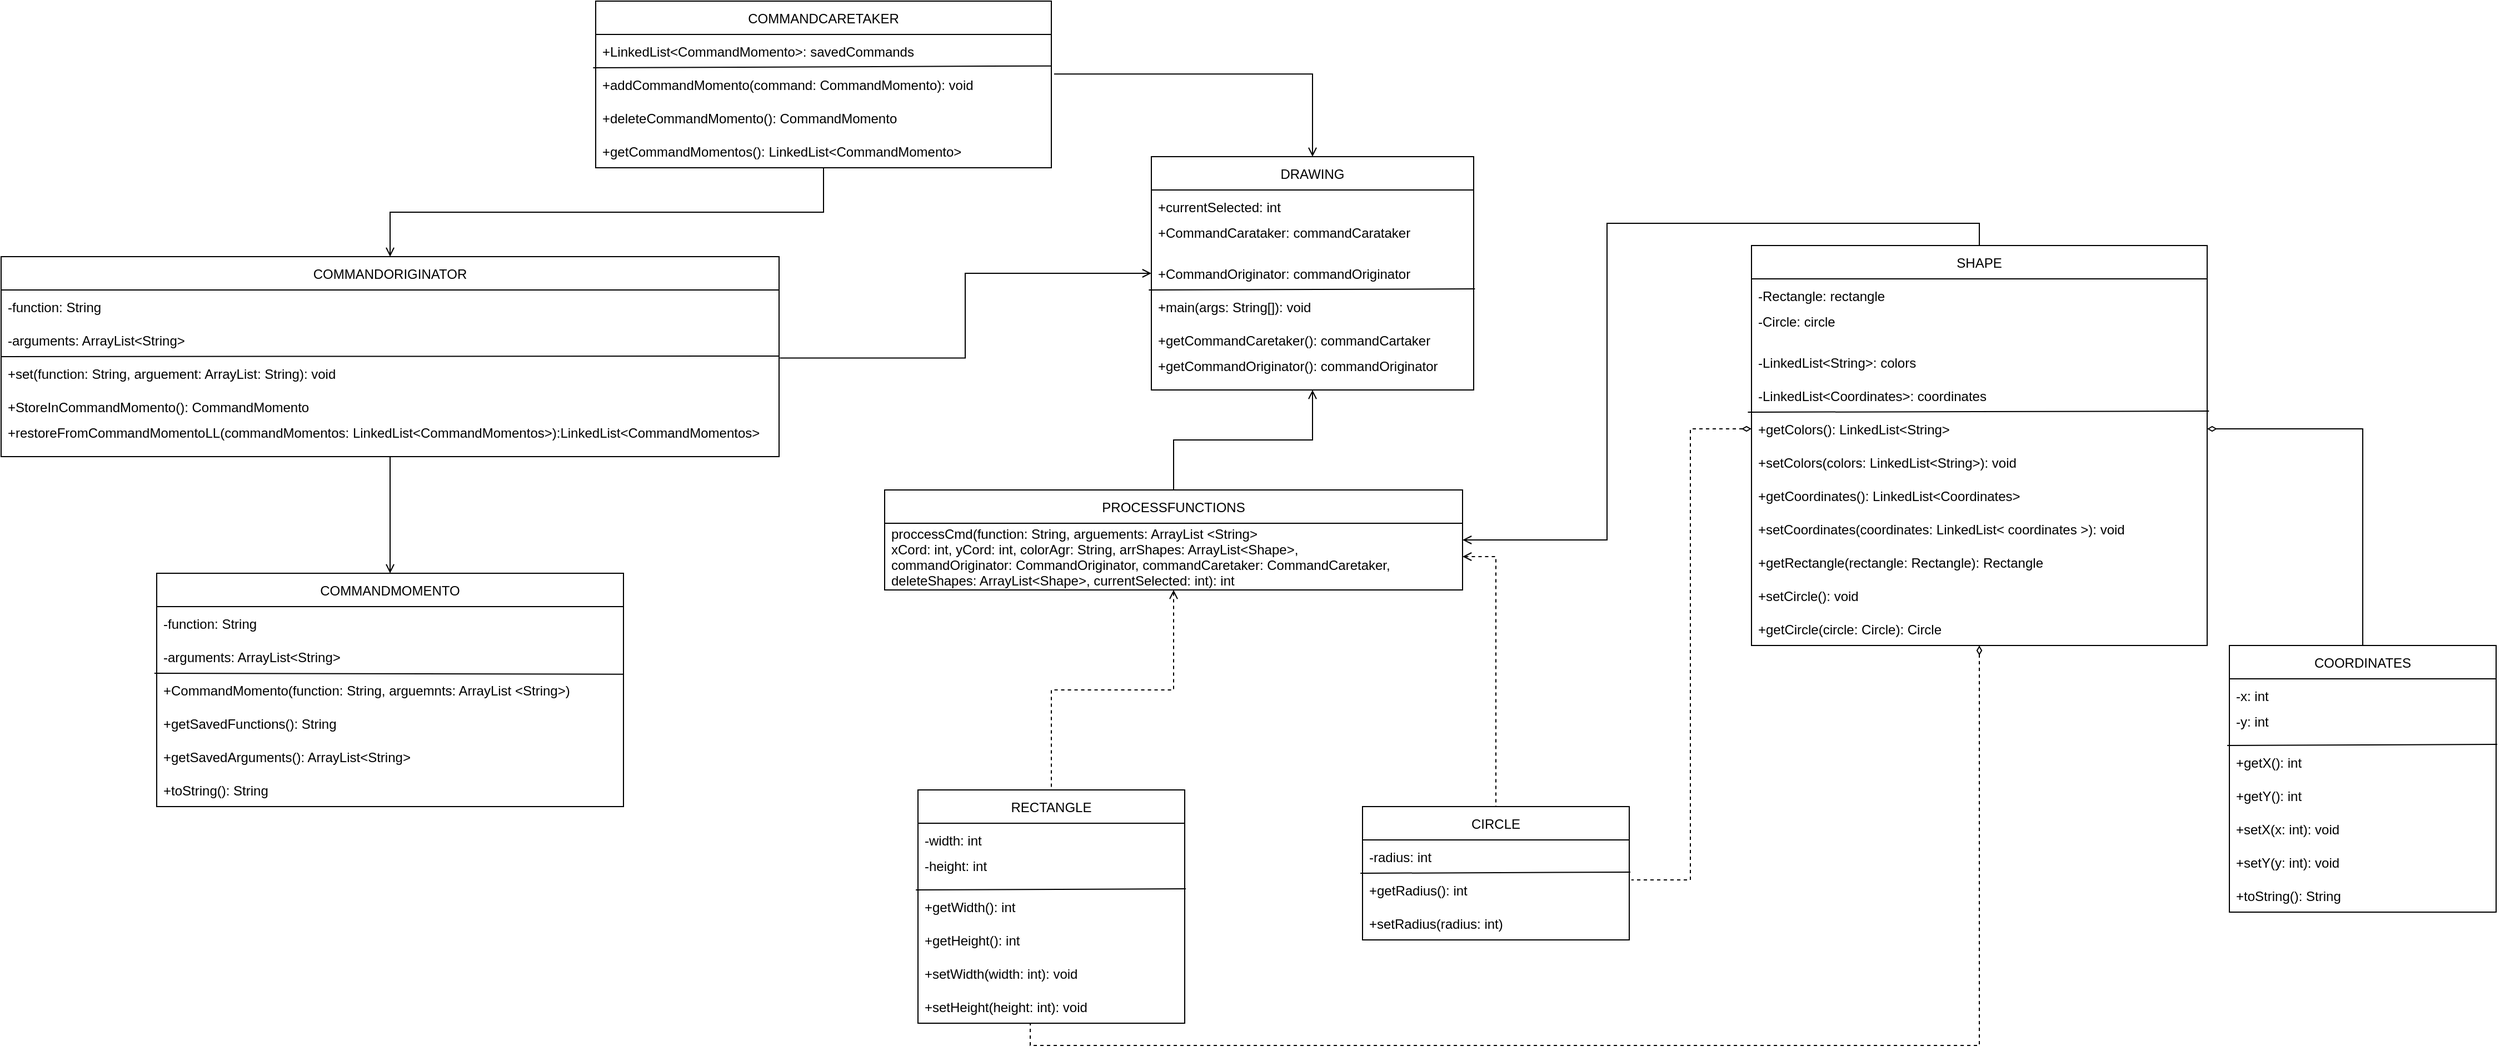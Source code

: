 <mxfile version="15.7.0" type="device"><diagram id="Oed6RpOCKVUtXJFN_Rqo" name="Page-1"><mxGraphModel dx="3604" dy="2866" grid="1" gridSize="10" guides="1" tooltips="1" connect="1" arrows="1" fold="1" page="1" pageScale="1" pageWidth="850" pageHeight="1100" math="0" shadow="0"><root><mxCell id="0"/><mxCell id="1" parent="0"/><mxCell id="fHfwH7818WZ1qeaYBDBH-21" style="edgeStyle=orthogonalEdgeStyle;rounded=0;orthogonalLoop=1;jettySize=auto;html=1;entryX=0.5;entryY=0;entryDx=0;entryDy=0;startArrow=open;startFill=0;endArrow=none;endFill=0;" edge="1" parent="1" source="fHfwH7818WZ1qeaYBDBH-1" target="fHfwH7818WZ1qeaYBDBH-13"><mxGeometry relative="1" as="geometry"/></mxCell><mxCell id="fHfwH7818WZ1qeaYBDBH-88" style="edgeStyle=orthogonalEdgeStyle;rounded=0;orthogonalLoop=1;jettySize=auto;html=1;entryX=1.006;entryY=0.186;entryDx=0;entryDy=0;entryPerimeter=0;startArrow=open;startFill=0;endArrow=none;endFill=0;" edge="1" parent="1" source="fHfwH7818WZ1qeaYBDBH-1" target="fHfwH7818WZ1qeaYBDBH-77"><mxGeometry relative="1" as="geometry"/></mxCell><mxCell id="fHfwH7818WZ1qeaYBDBH-124" style="edgeStyle=orthogonalEdgeStyle;rounded=0;orthogonalLoop=1;jettySize=auto;html=1;entryX=1.001;entryY=0.041;entryDx=0;entryDy=0;entryPerimeter=0;startArrow=open;startFill=0;endArrow=none;endFill=0;" edge="1" parent="1" source="fHfwH7818WZ1qeaYBDBH-1" target="fHfwH7818WZ1qeaYBDBH-104"><mxGeometry relative="1" as="geometry"/></mxCell><mxCell id="fHfwH7818WZ1qeaYBDBH-1" value="DRAWING" style="swimlane;fontStyle=0;childLayout=stackLayout;horizontal=1;startSize=30;horizontalStack=0;resizeParent=1;resizeParentMax=0;resizeLast=0;collapsible=1;marginBottom=0;" vertex="1" parent="1"><mxGeometry x="260" y="70" width="290" height="210" as="geometry"/></mxCell><mxCell id="fHfwH7818WZ1qeaYBDBH-2" value="+currentSelected: int" style="text;strokeColor=none;fillColor=none;align=left;verticalAlign=middle;spacingLeft=4;spacingRight=4;overflow=hidden;points=[[0,0.5],[1,0.5]];portConstraint=eastwest;rotatable=0;" vertex="1" parent="fHfwH7818WZ1qeaYBDBH-1"><mxGeometry y="30" width="290" height="30" as="geometry"/></mxCell><mxCell id="fHfwH7818WZ1qeaYBDBH-3" value="+CommandCarataker: commandCarataker&#10; " style="text;strokeColor=none;fillColor=none;align=left;verticalAlign=middle;spacingLeft=4;spacingRight=4;overflow=hidden;points=[[0,0.5],[1,0.5]];portConstraint=eastwest;rotatable=0;" vertex="1" parent="fHfwH7818WZ1qeaYBDBH-1"><mxGeometry y="60" width="290" height="30" as="geometry"/></mxCell><mxCell id="fHfwH7818WZ1qeaYBDBH-8" value="+CommandOriginator: commandOriginator" style="text;strokeColor=none;fillColor=none;align=left;verticalAlign=middle;spacingLeft=4;spacingRight=4;overflow=hidden;points=[[0,0.5],[1,0.5]];portConstraint=eastwest;rotatable=0;" vertex="1" parent="fHfwH7818WZ1qeaYBDBH-1"><mxGeometry y="90" width="290" height="30" as="geometry"/></mxCell><mxCell id="fHfwH7818WZ1qeaYBDBH-11" value="" style="endArrow=none;html=1;rounded=0;exitX=-0.008;exitY=0;exitDx=0;exitDy=0;exitPerimeter=0;entryX=1.004;entryY=-0.033;entryDx=0;entryDy=0;entryPerimeter=0;" edge="1" parent="fHfwH7818WZ1qeaYBDBH-1" source="fHfwH7818WZ1qeaYBDBH-9" target="fHfwH7818WZ1qeaYBDBH-9"><mxGeometry width="50" height="50" relative="1" as="geometry"><mxPoint y="170" as="sourcePoint"/><mxPoint x="50" y="120" as="targetPoint"/></mxGeometry></mxCell><mxCell id="fHfwH7818WZ1qeaYBDBH-9" value="+main(args: String[]): void" style="text;strokeColor=none;fillColor=none;align=left;verticalAlign=middle;spacingLeft=4;spacingRight=4;overflow=hidden;points=[[0,0.5],[1,0.5]];portConstraint=eastwest;rotatable=0;" vertex="1" parent="fHfwH7818WZ1qeaYBDBH-1"><mxGeometry y="120" width="290" height="30" as="geometry"/></mxCell><mxCell id="fHfwH7818WZ1qeaYBDBH-10" value="+getCommandCaretaker(): commandCartaker" style="text;strokeColor=none;fillColor=none;align=left;verticalAlign=middle;spacingLeft=4;spacingRight=4;overflow=hidden;points=[[0,0.5],[1,0.5]];portConstraint=eastwest;rotatable=0;" vertex="1" parent="fHfwH7818WZ1qeaYBDBH-1"><mxGeometry y="150" width="290" height="30" as="geometry"/></mxCell><mxCell id="fHfwH7818WZ1qeaYBDBH-12" value="+getCommandOriginator(): commandOriginator&#10; " style="text;strokeColor=none;fillColor=none;align=left;verticalAlign=middle;spacingLeft=4;spacingRight=4;overflow=hidden;points=[[0,0.5],[1,0.5]];portConstraint=eastwest;rotatable=0;" vertex="1" parent="fHfwH7818WZ1qeaYBDBH-1"><mxGeometry y="180" width="290" height="30" as="geometry"/></mxCell><mxCell id="fHfwH7818WZ1qeaYBDBH-59" style="edgeStyle=orthogonalEdgeStyle;rounded=0;orthogonalLoop=1;jettySize=auto;html=1;entryX=0.5;entryY=0;entryDx=0;entryDy=0;startArrow=open;startFill=0;endArrow=none;endFill=0;" edge="1" parent="1" source="fHfwH7818WZ1qeaYBDBH-13" target="fHfwH7818WZ1qeaYBDBH-41"><mxGeometry relative="1" as="geometry"/></mxCell><mxCell id="fHfwH7818WZ1qeaYBDBH-116" style="edgeStyle=orthogonalEdgeStyle;rounded=0;orthogonalLoop=1;jettySize=auto;html=1;entryX=0.5;entryY=0;entryDx=0;entryDy=0;startArrow=open;startFill=0;endArrow=none;endFill=0;dashed=1;" edge="1" parent="1" source="fHfwH7818WZ1qeaYBDBH-13" target="fHfwH7818WZ1qeaYBDBH-22"><mxGeometry relative="1" as="geometry"/></mxCell><mxCell id="fHfwH7818WZ1qeaYBDBH-13" value="PROCESSFUNCTIONS" style="swimlane;fontStyle=0;childLayout=stackLayout;horizontal=1;startSize=30;horizontalStack=0;resizeParent=1;resizeParentMax=0;resizeLast=0;collapsible=1;marginBottom=0;" vertex="1" parent="1"><mxGeometry x="20" y="370" width="520" height="90" as="geometry"/></mxCell><mxCell id="fHfwH7818WZ1qeaYBDBH-20" value="proccessCmd(function: String, arguements: ArrayList &lt;String&gt;&#10;xCord: int, yCord: int, colorAgr: String, arrShapes: ArrayList&lt;Shape&gt;,&#10;commandOriginator: CommandOriginator, commandCaretaker: CommandCaretaker,&#10;deleteShapes: ArrayList&lt;Shape&gt;, currentSelected: int): int" style="text;strokeColor=none;fillColor=none;align=left;verticalAlign=middle;spacingLeft=4;spacingRight=4;overflow=hidden;points=[[0,0.5],[1,0.5]];portConstraint=eastwest;rotatable=0;" vertex="1" parent="fHfwH7818WZ1qeaYBDBH-13"><mxGeometry y="30" width="520" height="60" as="geometry"/></mxCell><mxCell id="fHfwH7818WZ1qeaYBDBH-22" value="RECTANGLE" style="swimlane;fontStyle=0;childLayout=stackLayout;horizontal=1;startSize=30;horizontalStack=0;resizeParent=1;resizeParentMax=0;resizeLast=0;collapsible=1;marginBottom=0;" vertex="1" parent="1"><mxGeometry x="50" y="640" width="240" height="210" as="geometry"/></mxCell><mxCell id="fHfwH7818WZ1qeaYBDBH-23" value="-width: int" style="text;strokeColor=none;fillColor=none;align=left;verticalAlign=middle;spacingLeft=4;spacingRight=4;overflow=hidden;points=[[0,0.5],[1,0.5]];portConstraint=eastwest;rotatable=0;" vertex="1" parent="fHfwH7818WZ1qeaYBDBH-22"><mxGeometry y="30" width="240" height="30" as="geometry"/></mxCell><mxCell id="fHfwH7818WZ1qeaYBDBH-24" value="-height: int&#10; " style="text;strokeColor=none;fillColor=none;align=left;verticalAlign=middle;spacingLeft=4;spacingRight=4;overflow=hidden;points=[[0,0.5],[1,0.5]];portConstraint=eastwest;rotatable=0;" vertex="1" parent="fHfwH7818WZ1qeaYBDBH-22"><mxGeometry y="60" width="240" height="30" as="geometry"/></mxCell><mxCell id="fHfwH7818WZ1qeaYBDBH-26" value="" style="endArrow=none;html=1;rounded=0;exitX=-0.008;exitY=0;exitDx=0;exitDy=0;exitPerimeter=0;entryX=1.004;entryY=-0.033;entryDx=0;entryDy=0;entryPerimeter=0;" edge="1" parent="fHfwH7818WZ1qeaYBDBH-22" source="fHfwH7818WZ1qeaYBDBH-27" target="fHfwH7818WZ1qeaYBDBH-27"><mxGeometry width="50" height="50" relative="1" as="geometry"><mxPoint y="170" as="sourcePoint"/><mxPoint x="50" y="120" as="targetPoint"/></mxGeometry></mxCell><mxCell id="fHfwH7818WZ1qeaYBDBH-27" value="+getWidth(): int" style="text;strokeColor=none;fillColor=none;align=left;verticalAlign=middle;spacingLeft=4;spacingRight=4;overflow=hidden;points=[[0,0.5],[1,0.5]];portConstraint=eastwest;rotatable=0;" vertex="1" parent="fHfwH7818WZ1qeaYBDBH-22"><mxGeometry y="90" width="240" height="30" as="geometry"/></mxCell><mxCell id="fHfwH7818WZ1qeaYBDBH-28" value="+getHeight(): int" style="text;strokeColor=none;fillColor=none;align=left;verticalAlign=middle;spacingLeft=4;spacingRight=4;overflow=hidden;points=[[0,0.5],[1,0.5]];portConstraint=eastwest;rotatable=0;" vertex="1" parent="fHfwH7818WZ1qeaYBDBH-22"><mxGeometry y="120" width="240" height="30" as="geometry"/></mxCell><mxCell id="fHfwH7818WZ1qeaYBDBH-30" value="+setWidth(width: int): void" style="text;strokeColor=none;fillColor=none;align=left;verticalAlign=middle;spacingLeft=4;spacingRight=4;overflow=hidden;points=[[0,0.5],[1,0.5]];portConstraint=eastwest;rotatable=0;" vertex="1" parent="fHfwH7818WZ1qeaYBDBH-22"><mxGeometry y="150" width="240" height="30" as="geometry"/></mxCell><mxCell id="fHfwH7818WZ1qeaYBDBH-29" value="+setHeight(height: int): void" style="text;strokeColor=none;fillColor=none;align=left;verticalAlign=middle;spacingLeft=4;spacingRight=4;overflow=hidden;points=[[0,0.5],[1,0.5]];portConstraint=eastwest;rotatable=0;" vertex="1" parent="fHfwH7818WZ1qeaYBDBH-22"><mxGeometry y="180" width="240" height="30" as="geometry"/></mxCell><mxCell id="fHfwH7818WZ1qeaYBDBH-32" value="CIRCLE" style="swimlane;fontStyle=0;childLayout=stackLayout;horizontal=1;startSize=30;horizontalStack=0;resizeParent=1;resizeParentMax=0;resizeLast=0;collapsible=1;marginBottom=0;" vertex="1" parent="1"><mxGeometry x="450" y="655" width="240" height="120" as="geometry"/></mxCell><mxCell id="fHfwH7818WZ1qeaYBDBH-33" value="-radius: int" style="text;strokeColor=none;fillColor=none;align=left;verticalAlign=middle;spacingLeft=4;spacingRight=4;overflow=hidden;points=[[0,0.5],[1,0.5]];portConstraint=eastwest;rotatable=0;" vertex="1" parent="fHfwH7818WZ1qeaYBDBH-32"><mxGeometry y="30" width="240" height="30" as="geometry"/></mxCell><mxCell id="fHfwH7818WZ1qeaYBDBH-35" value="" style="endArrow=none;html=1;rounded=0;exitX=-0.008;exitY=0;exitDx=0;exitDy=0;exitPerimeter=0;entryX=1.004;entryY=-0.033;entryDx=0;entryDy=0;entryPerimeter=0;" edge="1" parent="fHfwH7818WZ1qeaYBDBH-32" source="fHfwH7818WZ1qeaYBDBH-36" target="fHfwH7818WZ1qeaYBDBH-36"><mxGeometry width="50" height="50" relative="1" as="geometry"><mxPoint y="170" as="sourcePoint"/><mxPoint x="50" y="120" as="targetPoint"/></mxGeometry></mxCell><mxCell id="fHfwH7818WZ1qeaYBDBH-36" value="+getRadius(): int" style="text;strokeColor=none;fillColor=none;align=left;verticalAlign=middle;spacingLeft=4;spacingRight=4;overflow=hidden;points=[[0,0.5],[1,0.5]];portConstraint=eastwest;rotatable=0;" vertex="1" parent="fHfwH7818WZ1qeaYBDBH-32"><mxGeometry y="60" width="240" height="30" as="geometry"/></mxCell><mxCell id="fHfwH7818WZ1qeaYBDBH-37" value="+setRadius(radius: int)" style="text;strokeColor=none;fillColor=none;align=left;verticalAlign=middle;spacingLeft=4;spacingRight=4;overflow=hidden;points=[[0,0.5],[1,0.5]];portConstraint=eastwest;rotatable=0;" vertex="1" parent="fHfwH7818WZ1qeaYBDBH-32"><mxGeometry y="90" width="240" height="30" as="geometry"/></mxCell><mxCell id="fHfwH7818WZ1qeaYBDBH-60" style="edgeStyle=orthogonalEdgeStyle;rounded=0;orthogonalLoop=1;jettySize=auto;html=1;entryX=0.421;entryY=1;entryDx=0;entryDy=0;entryPerimeter=0;dashed=1;startArrow=diamondThin;startFill=0;endArrow=none;endFill=0;" edge="1" parent="1" source="fHfwH7818WZ1qeaYBDBH-41" target="fHfwH7818WZ1qeaYBDBH-29"><mxGeometry relative="1" as="geometry"/></mxCell><mxCell id="fHfwH7818WZ1qeaYBDBH-41" value="SHAPE" style="swimlane;fontStyle=0;childLayout=stackLayout;horizontal=1;startSize=30;horizontalStack=0;resizeParent=1;resizeParentMax=0;resizeLast=0;collapsible=1;marginBottom=0;" vertex="1" parent="1"><mxGeometry x="800" y="150" width="410" height="360" as="geometry"/></mxCell><mxCell id="fHfwH7818WZ1qeaYBDBH-42" value="-Rectangle: rectangle" style="text;strokeColor=none;fillColor=none;align=left;verticalAlign=middle;spacingLeft=4;spacingRight=4;overflow=hidden;points=[[0,0.5],[1,0.5]];portConstraint=eastwest;rotatable=0;" vertex="1" parent="fHfwH7818WZ1qeaYBDBH-41"><mxGeometry y="30" width="410" height="30" as="geometry"/></mxCell><mxCell id="fHfwH7818WZ1qeaYBDBH-43" value="-Circle: circle&#10; " style="text;strokeColor=none;fillColor=none;align=left;verticalAlign=middle;spacingLeft=4;spacingRight=4;overflow=hidden;points=[[0,0.5],[1,0.5]];portConstraint=eastwest;rotatable=0;" vertex="1" parent="fHfwH7818WZ1qeaYBDBH-41"><mxGeometry y="60" width="410" height="30" as="geometry"/></mxCell><mxCell id="fHfwH7818WZ1qeaYBDBH-44" value="" style="endArrow=none;html=1;rounded=0;exitX=-0.008;exitY=0;exitDx=0;exitDy=0;exitPerimeter=0;entryX=1.004;entryY=-0.033;entryDx=0;entryDy=0;entryPerimeter=0;" edge="1" parent="fHfwH7818WZ1qeaYBDBH-41" source="fHfwH7818WZ1qeaYBDBH-45" target="fHfwH7818WZ1qeaYBDBH-45"><mxGeometry width="50" height="50" relative="1" as="geometry"><mxPoint y="170" as="sourcePoint"/><mxPoint x="50" y="120" as="targetPoint"/></mxGeometry></mxCell><mxCell id="fHfwH7818WZ1qeaYBDBH-49" value="-LinkedList&lt;String&gt;: colors" style="text;strokeColor=none;fillColor=none;align=left;verticalAlign=middle;spacingLeft=4;spacingRight=4;overflow=hidden;points=[[0,0.5],[1,0.5]];portConstraint=eastwest;rotatable=0;" vertex="1" parent="fHfwH7818WZ1qeaYBDBH-41"><mxGeometry y="90" width="410" height="30" as="geometry"/></mxCell><mxCell id="fHfwH7818WZ1qeaYBDBH-50" value="-LinkedList&lt;Coordinates&gt;: coordinates" style="text;strokeColor=none;fillColor=none;align=left;verticalAlign=middle;spacingLeft=4;spacingRight=4;overflow=hidden;points=[[0,0.5],[1,0.5]];portConstraint=eastwest;rotatable=0;" vertex="1" parent="fHfwH7818WZ1qeaYBDBH-41"><mxGeometry y="120" width="410" height="30" as="geometry"/></mxCell><mxCell id="fHfwH7818WZ1qeaYBDBH-45" value="+getColors(): LinkedList&lt;String&gt;" style="text;strokeColor=none;fillColor=none;align=left;verticalAlign=middle;spacingLeft=4;spacingRight=4;overflow=hidden;points=[[0,0.5],[1,0.5]];portConstraint=eastwest;rotatable=0;" vertex="1" parent="fHfwH7818WZ1qeaYBDBH-41"><mxGeometry y="150" width="410" height="30" as="geometry"/></mxCell><mxCell id="fHfwH7818WZ1qeaYBDBH-46" value="+setColors(colors: LinkedList&lt;String&gt;): void" style="text;strokeColor=none;fillColor=none;align=left;verticalAlign=middle;spacingLeft=4;spacingRight=4;overflow=hidden;points=[[0,0.5],[1,0.5]];portConstraint=eastwest;rotatable=0;" vertex="1" parent="fHfwH7818WZ1qeaYBDBH-41"><mxGeometry y="180" width="410" height="30" as="geometry"/></mxCell><mxCell id="fHfwH7818WZ1qeaYBDBH-47" value="+getCoordinates(): LinkedList&lt;Coordinates&gt;" style="text;strokeColor=none;fillColor=none;align=left;verticalAlign=middle;spacingLeft=4;spacingRight=4;overflow=hidden;points=[[0,0.5],[1,0.5]];portConstraint=eastwest;rotatable=0;" vertex="1" parent="fHfwH7818WZ1qeaYBDBH-41"><mxGeometry y="210" width="410" height="30" as="geometry"/></mxCell><mxCell id="fHfwH7818WZ1qeaYBDBH-48" value="+setCoordinates(coordinates: LinkedList&lt; coordinates &gt;): void" style="text;strokeColor=none;fillColor=none;align=left;verticalAlign=middle;spacingLeft=4;spacingRight=4;overflow=hidden;points=[[0,0.5],[1,0.5]];portConstraint=eastwest;rotatable=0;" vertex="1" parent="fHfwH7818WZ1qeaYBDBH-41"><mxGeometry y="240" width="410" height="30" as="geometry"/></mxCell><mxCell id="fHfwH7818WZ1qeaYBDBH-51" value="+getRectangle(rectangle: Rectangle): Rectangle" style="text;strokeColor=none;fillColor=none;align=left;verticalAlign=middle;spacingLeft=4;spacingRight=4;overflow=hidden;points=[[0,0.5],[1,0.5]];portConstraint=eastwest;rotatable=0;" vertex="1" parent="fHfwH7818WZ1qeaYBDBH-41"><mxGeometry y="270" width="410" height="30" as="geometry"/></mxCell><mxCell id="fHfwH7818WZ1qeaYBDBH-52" value="+setCircle(): void" style="text;strokeColor=none;fillColor=none;align=left;verticalAlign=middle;spacingLeft=4;spacingRight=4;overflow=hidden;points=[[0,0.5],[1,0.5]];portConstraint=eastwest;rotatable=0;" vertex="1" parent="fHfwH7818WZ1qeaYBDBH-41"><mxGeometry y="300" width="410" height="30" as="geometry"/></mxCell><mxCell id="fHfwH7818WZ1qeaYBDBH-54" value="+getCircle(circle: Circle): Circle" style="text;strokeColor=none;fillColor=none;align=left;verticalAlign=middle;spacingLeft=4;spacingRight=4;overflow=hidden;points=[[0,0.5],[1,0.5]];portConstraint=eastwest;rotatable=0;" vertex="1" parent="fHfwH7818WZ1qeaYBDBH-41"><mxGeometry y="330" width="410" height="30" as="geometry"/></mxCell><mxCell id="fHfwH7818WZ1qeaYBDBH-58" style="edgeStyle=orthogonalEdgeStyle;rounded=0;orthogonalLoop=1;jettySize=auto;html=1;entryX=1.008;entryY=0.2;entryDx=0;entryDy=0;entryPerimeter=0;dashed=1;startArrow=diamondThin;startFill=0;endArrow=none;endFill=0;" edge="1" parent="1" source="fHfwH7818WZ1qeaYBDBH-45" target="fHfwH7818WZ1qeaYBDBH-36"><mxGeometry relative="1" as="geometry"/></mxCell><mxCell id="fHfwH7818WZ1qeaYBDBH-61" value="COORDINATES" style="swimlane;fontStyle=0;childLayout=stackLayout;horizontal=1;startSize=30;horizontalStack=0;resizeParent=1;resizeParentMax=0;resizeLast=0;collapsible=1;marginBottom=0;" vertex="1" parent="1"><mxGeometry x="1230" y="510" width="240" height="240" as="geometry"/></mxCell><mxCell id="fHfwH7818WZ1qeaYBDBH-62" value="-x: int" style="text;strokeColor=none;fillColor=none;align=left;verticalAlign=middle;spacingLeft=4;spacingRight=4;overflow=hidden;points=[[0,0.5],[1,0.5]];portConstraint=eastwest;rotatable=0;" vertex="1" parent="fHfwH7818WZ1qeaYBDBH-61"><mxGeometry y="30" width="240" height="30" as="geometry"/></mxCell><mxCell id="fHfwH7818WZ1qeaYBDBH-63" value="-y: int&#10; " style="text;strokeColor=none;fillColor=none;align=left;verticalAlign=middle;spacingLeft=4;spacingRight=4;overflow=hidden;points=[[0,0.5],[1,0.5]];portConstraint=eastwest;rotatable=0;" vertex="1" parent="fHfwH7818WZ1qeaYBDBH-61"><mxGeometry y="60" width="240" height="30" as="geometry"/></mxCell><mxCell id="fHfwH7818WZ1qeaYBDBH-64" value="" style="endArrow=none;html=1;rounded=0;exitX=-0.008;exitY=0;exitDx=0;exitDy=0;exitPerimeter=0;entryX=1.004;entryY=-0.033;entryDx=0;entryDy=0;entryPerimeter=0;" edge="1" parent="fHfwH7818WZ1qeaYBDBH-61" source="fHfwH7818WZ1qeaYBDBH-65" target="fHfwH7818WZ1qeaYBDBH-65"><mxGeometry width="50" height="50" relative="1" as="geometry"><mxPoint y="170" as="sourcePoint"/><mxPoint x="50" y="120" as="targetPoint"/></mxGeometry></mxCell><mxCell id="fHfwH7818WZ1qeaYBDBH-65" value="+getX(): int" style="text;strokeColor=none;fillColor=none;align=left;verticalAlign=middle;spacingLeft=4;spacingRight=4;overflow=hidden;points=[[0,0.5],[1,0.5]];portConstraint=eastwest;rotatable=0;" vertex="1" parent="fHfwH7818WZ1qeaYBDBH-61"><mxGeometry y="90" width="240" height="30" as="geometry"/></mxCell><mxCell id="fHfwH7818WZ1qeaYBDBH-66" value="+getY(): int" style="text;strokeColor=none;fillColor=none;align=left;verticalAlign=middle;spacingLeft=4;spacingRight=4;overflow=hidden;points=[[0,0.5],[1,0.5]];portConstraint=eastwest;rotatable=0;" vertex="1" parent="fHfwH7818WZ1qeaYBDBH-61"><mxGeometry y="120" width="240" height="30" as="geometry"/></mxCell><mxCell id="fHfwH7818WZ1qeaYBDBH-67" value="+setX(x: int): void" style="text;strokeColor=none;fillColor=none;align=left;verticalAlign=middle;spacingLeft=4;spacingRight=4;overflow=hidden;points=[[0,0.5],[1,0.5]];portConstraint=eastwest;rotatable=0;" vertex="1" parent="fHfwH7818WZ1qeaYBDBH-61"><mxGeometry y="150" width="240" height="30" as="geometry"/></mxCell><mxCell id="fHfwH7818WZ1qeaYBDBH-68" value="+setY(y: int): void" style="text;strokeColor=none;fillColor=none;align=left;verticalAlign=middle;spacingLeft=4;spacingRight=4;overflow=hidden;points=[[0,0.5],[1,0.5]];portConstraint=eastwest;rotatable=0;" vertex="1" parent="fHfwH7818WZ1qeaYBDBH-61"><mxGeometry y="180" width="240" height="30" as="geometry"/></mxCell><mxCell id="fHfwH7818WZ1qeaYBDBH-119" value="+toString(): String " style="text;strokeColor=none;fillColor=none;align=left;verticalAlign=middle;spacingLeft=4;spacingRight=4;overflow=hidden;points=[[0,0.5],[1,0.5]];portConstraint=eastwest;rotatable=0;" vertex="1" parent="fHfwH7818WZ1qeaYBDBH-61"><mxGeometry y="210" width="240" height="30" as="geometry"/></mxCell><mxCell id="fHfwH7818WZ1qeaYBDBH-69" style="edgeStyle=orthogonalEdgeStyle;rounded=0;orthogonalLoop=1;jettySize=auto;html=1;entryX=0.5;entryY=0;entryDx=0;entryDy=0;startArrow=diamondThin;startFill=0;endArrow=none;endFill=0;" edge="1" parent="1" source="fHfwH7818WZ1qeaYBDBH-45" target="fHfwH7818WZ1qeaYBDBH-61"><mxGeometry relative="1" as="geometry"/></mxCell><mxCell id="fHfwH7818WZ1qeaYBDBH-121" style="edgeStyle=orthogonalEdgeStyle;rounded=0;orthogonalLoop=1;jettySize=auto;html=1;entryX=0.5;entryY=0;entryDx=0;entryDy=0;endArrow=open;endFill=0;" edge="1" parent="1" source="fHfwH7818WZ1qeaYBDBH-70" target="fHfwH7818WZ1qeaYBDBH-89"><mxGeometry relative="1" as="geometry"/></mxCell><mxCell id="fHfwH7818WZ1qeaYBDBH-70" value="COMMANDCARETAKER" style="swimlane;fontStyle=0;childLayout=stackLayout;horizontal=1;startSize=30;horizontalStack=0;resizeParent=1;resizeParentMax=0;resizeLast=0;collapsible=1;marginBottom=0;" vertex="1" parent="1"><mxGeometry x="-240" y="-70" width="410" height="150" as="geometry"/></mxCell><mxCell id="fHfwH7818WZ1qeaYBDBH-72" value="+LinkedList&lt;CommandMomento&gt;: savedCommands" style="text;strokeColor=none;fillColor=none;align=left;verticalAlign=middle;spacingLeft=4;spacingRight=4;overflow=hidden;points=[[0,0.5],[1,0.5]];portConstraint=eastwest;rotatable=0;" vertex="1" parent="fHfwH7818WZ1qeaYBDBH-70"><mxGeometry y="30" width="410" height="30" as="geometry"/></mxCell><mxCell id="fHfwH7818WZ1qeaYBDBH-73" value="" style="endArrow=none;html=1;rounded=0;exitX=-0.008;exitY=0;exitDx=0;exitDy=0;exitPerimeter=0;entryX=1.001;entryY=-0.056;entryDx=0;entryDy=0;entryPerimeter=0;" edge="1" parent="fHfwH7818WZ1qeaYBDBH-70" target="fHfwH7818WZ1qeaYBDBH-77"><mxGeometry width="50" height="50" relative="1" as="geometry"><mxPoint x="-2.32" y="60" as="sourcePoint"/><mxPoint x="291.16" y="59.01" as="targetPoint"/></mxGeometry></mxCell><mxCell id="fHfwH7818WZ1qeaYBDBH-77" value="+addCommandMomento(command: CommandMomento): void" style="text;strokeColor=none;fillColor=none;align=left;verticalAlign=middle;spacingLeft=4;spacingRight=4;overflow=hidden;points=[[0,0.5],[1,0.5]];portConstraint=eastwest;rotatable=0;" vertex="1" parent="fHfwH7818WZ1qeaYBDBH-70"><mxGeometry y="60" width="410" height="30" as="geometry"/></mxCell><mxCell id="fHfwH7818WZ1qeaYBDBH-78" value="+deleteCommandMomento(): CommandMomento" style="text;strokeColor=none;fillColor=none;align=left;verticalAlign=middle;spacingLeft=4;spacingRight=4;overflow=hidden;points=[[0,0.5],[1,0.5]];portConstraint=eastwest;rotatable=0;" vertex="1" parent="fHfwH7818WZ1qeaYBDBH-70"><mxGeometry y="90" width="410" height="30" as="geometry"/></mxCell><mxCell id="fHfwH7818WZ1qeaYBDBH-79" value="+getCommandMomentos(): LinkedList&lt;CommandMomento&gt;" style="text;strokeColor=none;fillColor=none;align=left;verticalAlign=middle;spacingLeft=4;spacingRight=4;overflow=hidden;points=[[0,0.5],[1,0.5]];portConstraint=eastwest;rotatable=0;" vertex="1" parent="fHfwH7818WZ1qeaYBDBH-70"><mxGeometry y="120" width="410" height="30" as="geometry"/></mxCell><mxCell id="fHfwH7818WZ1qeaYBDBH-80" value="COMMANDMOMENTO" style="swimlane;fontStyle=0;childLayout=stackLayout;horizontal=1;startSize=30;horizontalStack=0;resizeParent=1;resizeParentMax=0;resizeLast=0;collapsible=1;marginBottom=0;" vertex="1" parent="1"><mxGeometry x="-635" y="445" width="420" height="210" as="geometry"/></mxCell><mxCell id="fHfwH7818WZ1qeaYBDBH-81" value="-function: String" style="text;strokeColor=none;fillColor=none;align=left;verticalAlign=middle;spacingLeft=4;spacingRight=4;overflow=hidden;points=[[0,0.5],[1,0.5]];portConstraint=eastwest;rotatable=0;" vertex="1" parent="fHfwH7818WZ1qeaYBDBH-80"><mxGeometry y="30" width="420" height="30" as="geometry"/></mxCell><mxCell id="fHfwH7818WZ1qeaYBDBH-111" value="-arguments: ArrayList&lt;String&gt; " style="text;strokeColor=none;fillColor=none;align=left;verticalAlign=middle;spacingLeft=4;spacingRight=4;overflow=hidden;points=[[0,0.5],[1,0.5]];portConstraint=eastwest;rotatable=0;" vertex="1" parent="fHfwH7818WZ1qeaYBDBH-80"><mxGeometry y="60" width="420" height="30" as="geometry"/></mxCell><mxCell id="fHfwH7818WZ1qeaYBDBH-113" value="" style="endArrow=none;html=1;rounded=0;exitX=-0.005;exitY=0;exitDx=0;exitDy=0;exitPerimeter=0;entryX=1.001;entryY=1.028;entryDx=0;entryDy=0;entryPerimeter=0;" edge="1" parent="fHfwH7818WZ1qeaYBDBH-80" source="fHfwH7818WZ1qeaYBDBH-110" target="fHfwH7818WZ1qeaYBDBH-111"><mxGeometry width="50" height="50" relative="1" as="geometry"><mxPoint y="140" as="sourcePoint"/><mxPoint x="50" y="90" as="targetPoint"/></mxGeometry></mxCell><mxCell id="fHfwH7818WZ1qeaYBDBH-110" value="+CommandMomento(function: String, arguemnts: ArrayList &lt;String&gt;)" style="text;strokeColor=none;fillColor=none;align=left;verticalAlign=middle;spacingLeft=4;spacingRight=4;overflow=hidden;points=[[0,0.5],[1,0.5]];portConstraint=eastwest;rotatable=0;" vertex="1" parent="fHfwH7818WZ1qeaYBDBH-80"><mxGeometry y="90" width="420" height="30" as="geometry"/></mxCell><mxCell id="fHfwH7818WZ1qeaYBDBH-83" value="+getSavedFunctions(): String" style="text;strokeColor=none;fillColor=none;align=left;verticalAlign=middle;spacingLeft=4;spacingRight=4;overflow=hidden;points=[[0,0.5],[1,0.5]];portConstraint=eastwest;rotatable=0;" vertex="1" parent="fHfwH7818WZ1qeaYBDBH-80"><mxGeometry y="120" width="420" height="30" as="geometry"/></mxCell><mxCell id="fHfwH7818WZ1qeaYBDBH-84" value="+getSavedArguments(): ArrayList&lt;String&gt;" style="text;strokeColor=none;fillColor=none;align=left;verticalAlign=middle;spacingLeft=4;spacingRight=4;overflow=hidden;points=[[0,0.5],[1,0.5]];portConstraint=eastwest;rotatable=0;" vertex="1" parent="fHfwH7818WZ1qeaYBDBH-80"><mxGeometry y="150" width="420" height="30" as="geometry"/></mxCell><mxCell id="fHfwH7818WZ1qeaYBDBH-85" value="+toString(): String" style="text;strokeColor=none;fillColor=none;align=left;verticalAlign=middle;spacingLeft=4;spacingRight=4;overflow=hidden;points=[[0,0.5],[1,0.5]];portConstraint=eastwest;rotatable=0;" vertex="1" parent="fHfwH7818WZ1qeaYBDBH-80"><mxGeometry y="180" width="420" height="30" as="geometry"/></mxCell><mxCell id="fHfwH7818WZ1qeaYBDBH-122" style="edgeStyle=orthogonalEdgeStyle;rounded=0;orthogonalLoop=1;jettySize=auto;html=1;endArrow=open;endFill=0;" edge="1" parent="1" source="fHfwH7818WZ1qeaYBDBH-89" target="fHfwH7818WZ1qeaYBDBH-80"><mxGeometry relative="1" as="geometry"/></mxCell><mxCell id="fHfwH7818WZ1qeaYBDBH-89" value="COMMANDORIGINATOR" style="swimlane;fontStyle=0;childLayout=stackLayout;horizontal=1;startSize=30;horizontalStack=0;resizeParent=1;resizeParentMax=0;resizeLast=0;collapsible=1;marginBottom=0;" vertex="1" parent="1"><mxGeometry x="-775" y="160" width="700" height="180" as="geometry"/></mxCell><mxCell id="fHfwH7818WZ1qeaYBDBH-102" value="-function: String" style="text;strokeColor=none;fillColor=none;align=left;verticalAlign=middle;spacingLeft=4;spacingRight=4;overflow=hidden;points=[[0,0.5],[1,0.5]];portConstraint=eastwest;rotatable=0;" vertex="1" parent="fHfwH7818WZ1qeaYBDBH-89"><mxGeometry y="30" width="700" height="30" as="geometry"/></mxCell><mxCell id="fHfwH7818WZ1qeaYBDBH-103" value="-arguments: ArrayList&lt;String&gt; " style="text;strokeColor=none;fillColor=none;align=left;verticalAlign=middle;spacingLeft=4;spacingRight=4;overflow=hidden;points=[[0,0.5],[1,0.5]];portConstraint=eastwest;rotatable=0;" vertex="1" parent="fHfwH7818WZ1qeaYBDBH-89"><mxGeometry y="60" width="700" height="30" as="geometry"/></mxCell><mxCell id="fHfwH7818WZ1qeaYBDBH-105" value="" style="endArrow=none;html=1;rounded=0;exitX=0;exitY=0;exitDx=0;exitDy=0;exitPerimeter=0;entryX=1;entryY=0.982;entryDx=0;entryDy=0;entryPerimeter=0;" edge="1" parent="fHfwH7818WZ1qeaYBDBH-89" source="fHfwH7818WZ1qeaYBDBH-104" target="fHfwH7818WZ1qeaYBDBH-103"><mxGeometry width="50" height="50" relative="1" as="geometry"><mxPoint y="140" as="sourcePoint"/><mxPoint x="50" y="90" as="targetPoint"/></mxGeometry></mxCell><mxCell id="fHfwH7818WZ1qeaYBDBH-104" value="+set(function: String, arguement: ArrayList: String): void" style="text;strokeColor=none;fillColor=none;align=left;verticalAlign=middle;spacingLeft=4;spacingRight=4;overflow=hidden;points=[[0,0.5],[1,0.5]];portConstraint=eastwest;rotatable=0;" vertex="1" parent="fHfwH7818WZ1qeaYBDBH-89"><mxGeometry y="90" width="700" height="30" as="geometry"/></mxCell><mxCell id="fHfwH7818WZ1qeaYBDBH-108" value="+StoreInCommandMomento(): CommandMomento" style="text;strokeColor=none;fillColor=none;align=left;verticalAlign=middle;spacingLeft=4;spacingRight=4;overflow=hidden;points=[[0,0.5],[1,0.5]];portConstraint=eastwest;rotatable=0;" vertex="1" parent="fHfwH7818WZ1qeaYBDBH-89"><mxGeometry y="120" width="700" height="30" as="geometry"/></mxCell><mxCell id="fHfwH7818WZ1qeaYBDBH-106" value="+restoreFromCommandMomentoLL(commandMomentos: LinkedList&lt;CommandMomentos&gt;):LinkedList&lt;CommandMomentos&gt;&#10; &#10;" style="text;strokeColor=none;fillColor=none;align=left;verticalAlign=middle;spacingLeft=4;spacingRight=4;overflow=hidden;points=[[0,0.5],[1,0.5]];portConstraint=eastwest;rotatable=0;" vertex="1" parent="fHfwH7818WZ1qeaYBDBH-89"><mxGeometry y="150" width="700" height="30" as="geometry"/></mxCell><mxCell id="fHfwH7818WZ1qeaYBDBH-117" style="edgeStyle=orthogonalEdgeStyle;rounded=0;orthogonalLoop=1;jettySize=auto;html=1;endArrow=none;endFill=0;startArrow=open;startFill=0;dashed=1;" edge="1" parent="1" source="fHfwH7818WZ1qeaYBDBH-20" target="fHfwH7818WZ1qeaYBDBH-32"><mxGeometry relative="1" as="geometry"/></mxCell></root></mxGraphModel></diagram></mxfile>